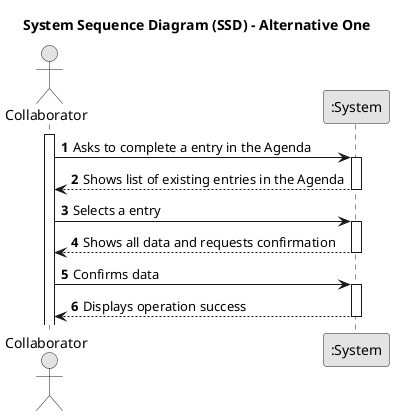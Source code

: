 @startuml
skinparam monochrome true
skinparam packageStyle rectangle
skinparam shadowing false

title System Sequence Diagram (SSD) - Alternative One

autonumber

actor "Collaborator" as COLLABORATOR
participant ":System" as System

activate COLLABORATOR

    COLLABORATOR -> System : Asks to complete a entry in the Agenda
    activate System

        System --> COLLABORATOR : Shows list of existing entries in the Agenda
    deactivate System

    COLLABORATOR -> System : Selects a entry
    activate System

        System --> COLLABORATOR : Shows all data and requests confirmation
    deactivate System

    COLLABORATOR -> System : Confirms data
    activate System

        System --> COLLABORATOR : Displays operation success
    deactivate System

@enduml